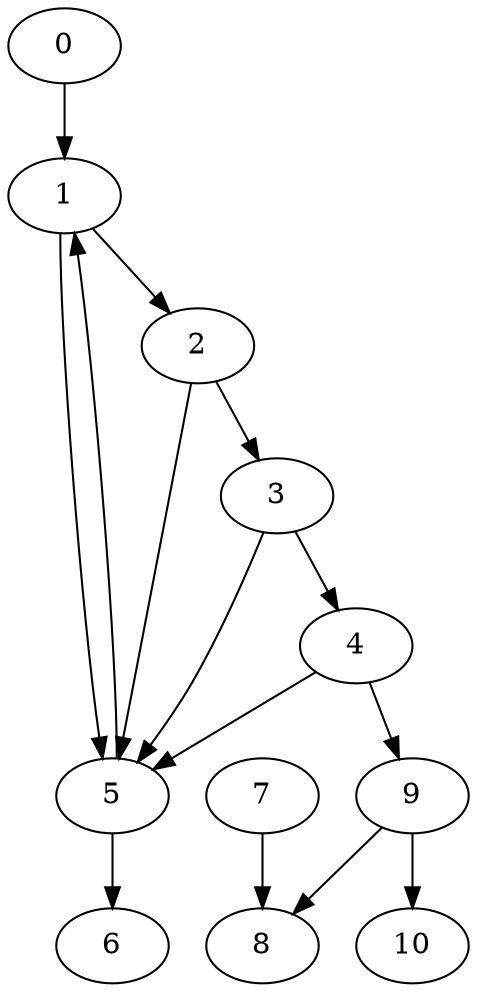 digraph {
	0
	1
	2
	3
	4
	5
	6
	7
	8
	9
	10
	0 -> 1
	5 -> 1
	1 -> 2
	3 -> 4
	1 -> 5
	2 -> 5
	3 -> 5
	4 -> 5
	4 -> 9
	9 -> 10
	2 -> 3
	5 -> 6
	7 -> 8
	9 -> 8
}
